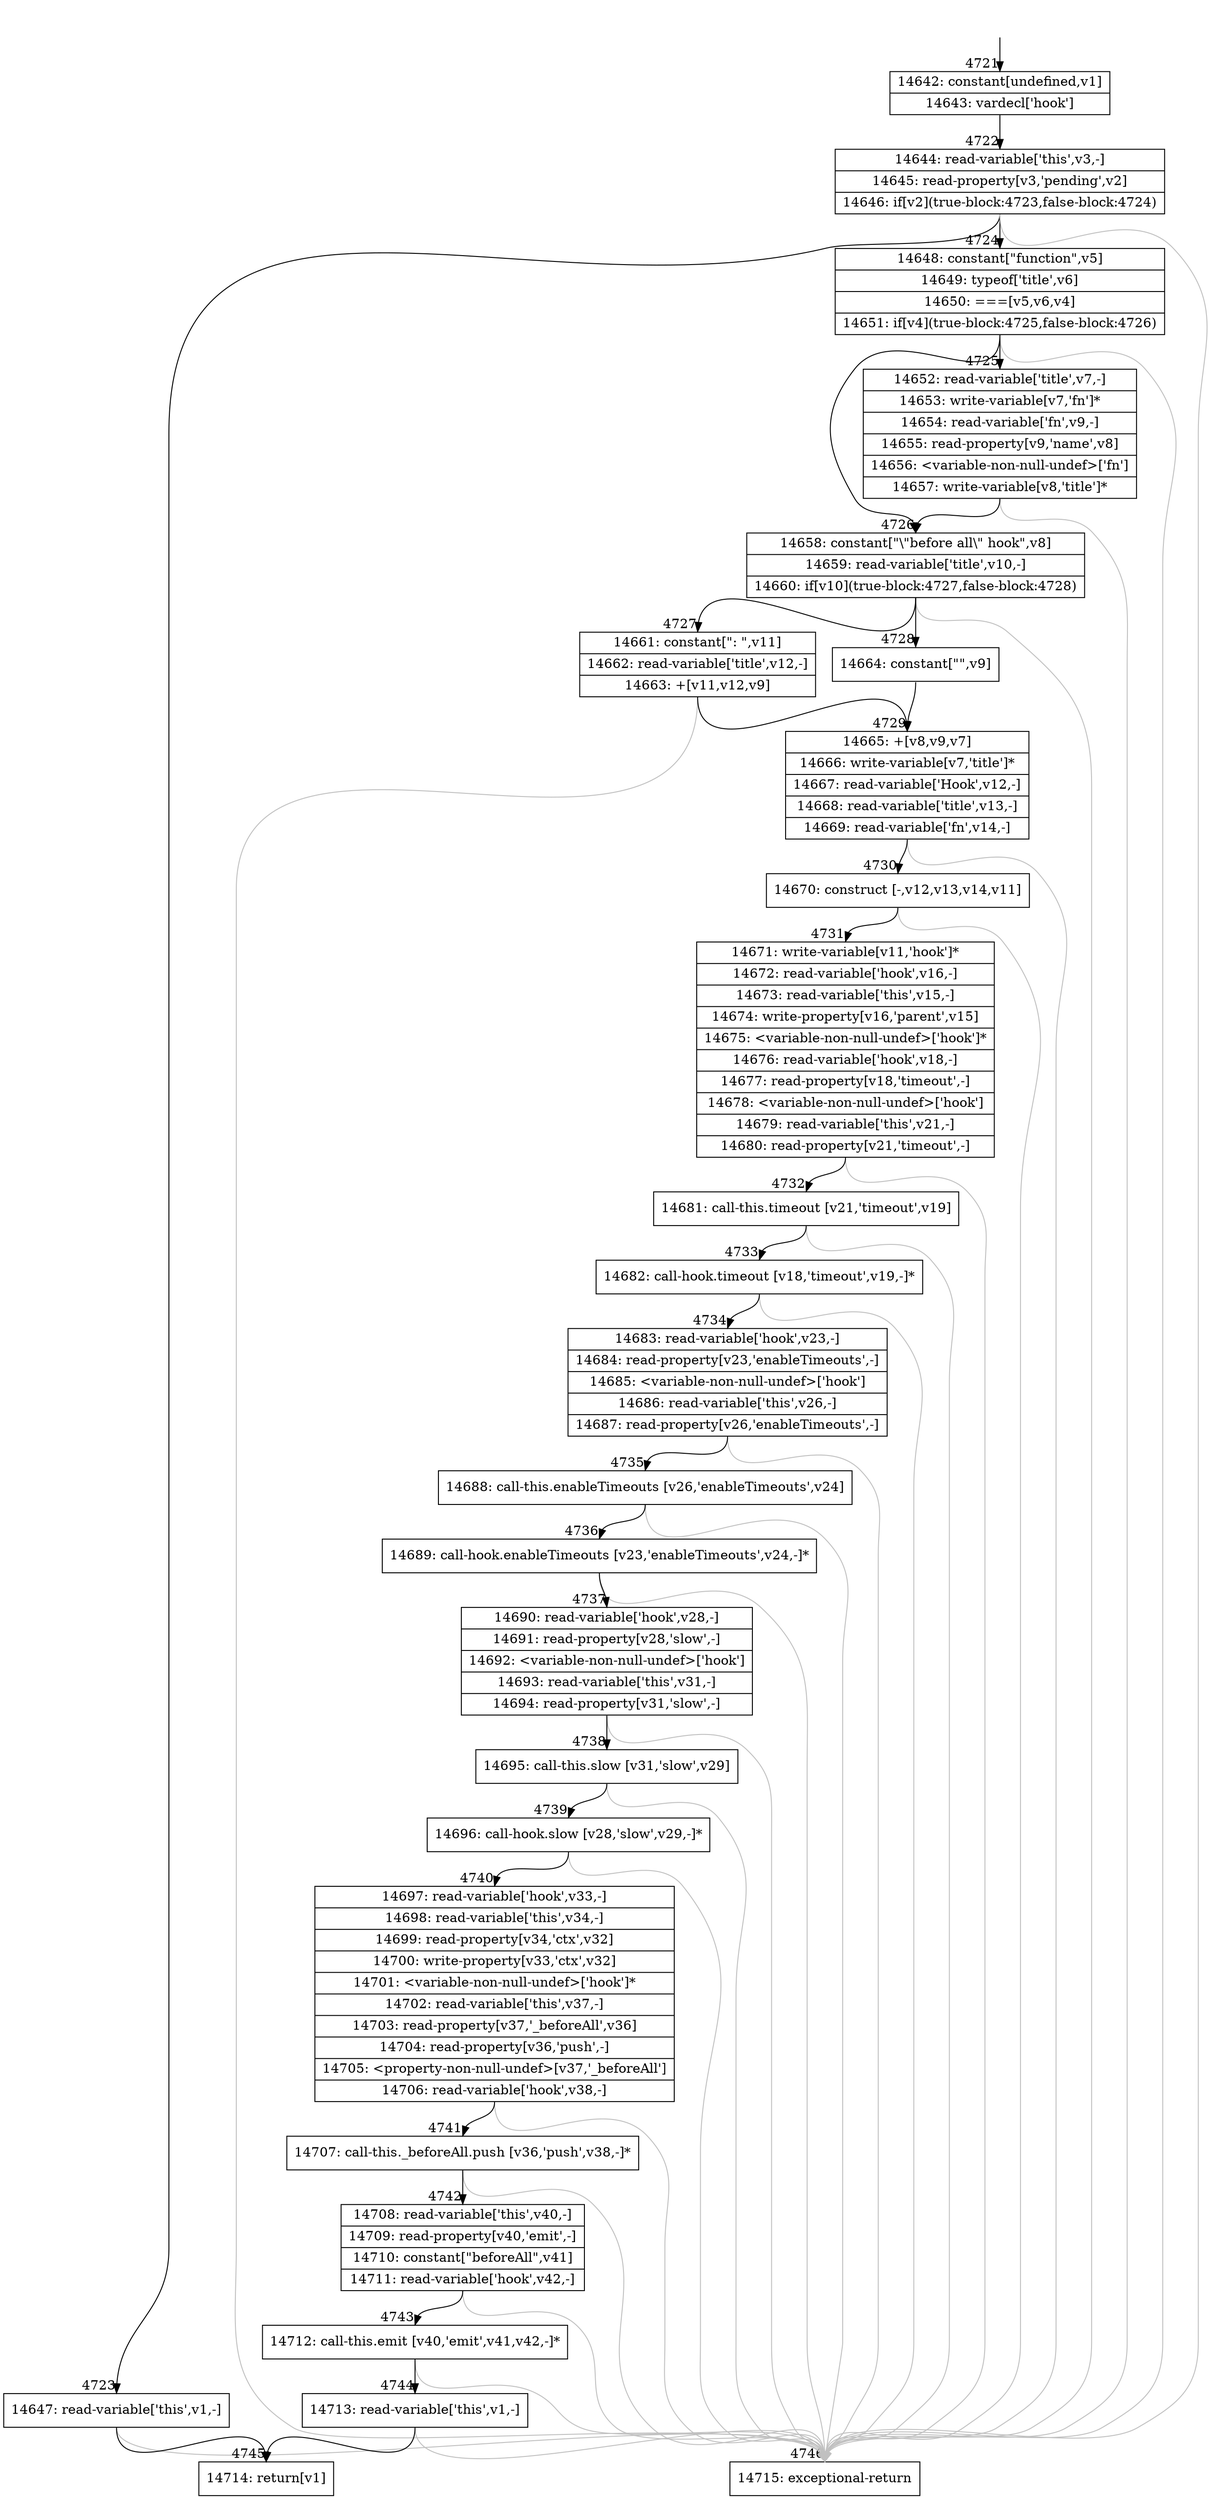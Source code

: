 digraph {
rankdir="TD"
BB_entry421[shape=none,label=""];
BB_entry421 -> BB4721 [tailport=s, headport=n, headlabel="    4721"]
BB4721 [shape=record label="{14642: constant[undefined,v1]|14643: vardecl['hook']}" ] 
BB4721 -> BB4722 [tailport=s, headport=n, headlabel="      4722"]
BB4722 [shape=record label="{14644: read-variable['this',v3,-]|14645: read-property[v3,'pending',v2]|14646: if[v2](true-block:4723,false-block:4724)}" ] 
BB4722 -> BB4723 [tailport=s, headport=n, headlabel="      4723"]
BB4722 -> BB4724 [tailport=s, headport=n, headlabel="      4724"]
BB4722 -> BB4746 [tailport=s, headport=n, color=gray, headlabel="      4746"]
BB4723 [shape=record label="{14647: read-variable['this',v1,-]}" ] 
BB4723 -> BB4745 [tailport=s, headport=n, headlabel="      4745"]
BB4723 -> BB4746 [tailport=s, headport=n, color=gray]
BB4724 [shape=record label="{14648: constant[\"function\",v5]|14649: typeof['title',v6]|14650: ===[v5,v6,v4]|14651: if[v4](true-block:4725,false-block:4726)}" ] 
BB4724 -> BB4725 [tailport=s, headport=n, headlabel="      4725"]
BB4724 -> BB4726 [tailport=s, headport=n, headlabel="      4726"]
BB4724 -> BB4746 [tailport=s, headport=n, color=gray]
BB4725 [shape=record label="{14652: read-variable['title',v7,-]|14653: write-variable[v7,'fn']*|14654: read-variable['fn',v9,-]|14655: read-property[v9,'name',v8]|14656: \<variable-non-null-undef\>['fn']|14657: write-variable[v8,'title']*}" ] 
BB4725 -> BB4726 [tailport=s, headport=n]
BB4725 -> BB4746 [tailport=s, headport=n, color=gray]
BB4726 [shape=record label="{14658: constant[\"\\\"before all\\\" hook\",v8]|14659: read-variable['title',v10,-]|14660: if[v10](true-block:4727,false-block:4728)}" ] 
BB4726 -> BB4727 [tailport=s, headport=n, headlabel="      4727"]
BB4726 -> BB4728 [tailport=s, headport=n, headlabel="      4728"]
BB4726 -> BB4746 [tailport=s, headport=n, color=gray]
BB4727 [shape=record label="{14661: constant[\": \",v11]|14662: read-variable['title',v12,-]|14663: +[v11,v12,v9]}" ] 
BB4727 -> BB4729 [tailport=s, headport=n, headlabel="      4729"]
BB4727 -> BB4746 [tailport=s, headport=n, color=gray]
BB4728 [shape=record label="{14664: constant[\"\",v9]}" ] 
BB4728 -> BB4729 [tailport=s, headport=n]
BB4729 [shape=record label="{14665: +[v8,v9,v7]|14666: write-variable[v7,'title']*|14667: read-variable['Hook',v12,-]|14668: read-variable['title',v13,-]|14669: read-variable['fn',v14,-]}" ] 
BB4729 -> BB4730 [tailport=s, headport=n, headlabel="      4730"]
BB4729 -> BB4746 [tailport=s, headport=n, color=gray]
BB4730 [shape=record label="{14670: construct [-,v12,v13,v14,v11]}" ] 
BB4730 -> BB4731 [tailport=s, headport=n, headlabel="      4731"]
BB4730 -> BB4746 [tailport=s, headport=n, color=gray]
BB4731 [shape=record label="{14671: write-variable[v11,'hook']*|14672: read-variable['hook',v16,-]|14673: read-variable['this',v15,-]|14674: write-property[v16,'parent',v15]|14675: \<variable-non-null-undef\>['hook']*|14676: read-variable['hook',v18,-]|14677: read-property[v18,'timeout',-]|14678: \<variable-non-null-undef\>['hook']|14679: read-variable['this',v21,-]|14680: read-property[v21,'timeout',-]}" ] 
BB4731 -> BB4732 [tailport=s, headport=n, headlabel="      4732"]
BB4731 -> BB4746 [tailport=s, headport=n, color=gray]
BB4732 [shape=record label="{14681: call-this.timeout [v21,'timeout',v19]}" ] 
BB4732 -> BB4733 [tailport=s, headport=n, headlabel="      4733"]
BB4732 -> BB4746 [tailport=s, headport=n, color=gray]
BB4733 [shape=record label="{14682: call-hook.timeout [v18,'timeout',v19,-]*}" ] 
BB4733 -> BB4734 [tailport=s, headport=n, headlabel="      4734"]
BB4733 -> BB4746 [tailport=s, headport=n, color=gray]
BB4734 [shape=record label="{14683: read-variable['hook',v23,-]|14684: read-property[v23,'enableTimeouts',-]|14685: \<variable-non-null-undef\>['hook']|14686: read-variable['this',v26,-]|14687: read-property[v26,'enableTimeouts',-]}" ] 
BB4734 -> BB4735 [tailport=s, headport=n, headlabel="      4735"]
BB4734 -> BB4746 [tailport=s, headport=n, color=gray]
BB4735 [shape=record label="{14688: call-this.enableTimeouts [v26,'enableTimeouts',v24]}" ] 
BB4735 -> BB4736 [tailport=s, headport=n, headlabel="      4736"]
BB4735 -> BB4746 [tailport=s, headport=n, color=gray]
BB4736 [shape=record label="{14689: call-hook.enableTimeouts [v23,'enableTimeouts',v24,-]*}" ] 
BB4736 -> BB4737 [tailport=s, headport=n, headlabel="      4737"]
BB4736 -> BB4746 [tailport=s, headport=n, color=gray]
BB4737 [shape=record label="{14690: read-variable['hook',v28,-]|14691: read-property[v28,'slow',-]|14692: \<variable-non-null-undef\>['hook']|14693: read-variable['this',v31,-]|14694: read-property[v31,'slow',-]}" ] 
BB4737 -> BB4738 [tailport=s, headport=n, headlabel="      4738"]
BB4737 -> BB4746 [tailport=s, headport=n, color=gray]
BB4738 [shape=record label="{14695: call-this.slow [v31,'slow',v29]}" ] 
BB4738 -> BB4739 [tailport=s, headport=n, headlabel="      4739"]
BB4738 -> BB4746 [tailport=s, headport=n, color=gray]
BB4739 [shape=record label="{14696: call-hook.slow [v28,'slow',v29,-]*}" ] 
BB4739 -> BB4740 [tailport=s, headport=n, headlabel="      4740"]
BB4739 -> BB4746 [tailport=s, headport=n, color=gray]
BB4740 [shape=record label="{14697: read-variable['hook',v33,-]|14698: read-variable['this',v34,-]|14699: read-property[v34,'ctx',v32]|14700: write-property[v33,'ctx',v32]|14701: \<variable-non-null-undef\>['hook']*|14702: read-variable['this',v37,-]|14703: read-property[v37,'_beforeAll',v36]|14704: read-property[v36,'push',-]|14705: \<property-non-null-undef\>[v37,'_beforeAll']|14706: read-variable['hook',v38,-]}" ] 
BB4740 -> BB4741 [tailport=s, headport=n, headlabel="      4741"]
BB4740 -> BB4746 [tailport=s, headport=n, color=gray]
BB4741 [shape=record label="{14707: call-this._beforeAll.push [v36,'push',v38,-]*}" ] 
BB4741 -> BB4742 [tailport=s, headport=n, headlabel="      4742"]
BB4741 -> BB4746 [tailport=s, headport=n, color=gray]
BB4742 [shape=record label="{14708: read-variable['this',v40,-]|14709: read-property[v40,'emit',-]|14710: constant[\"beforeAll\",v41]|14711: read-variable['hook',v42,-]}" ] 
BB4742 -> BB4743 [tailport=s, headport=n, headlabel="      4743"]
BB4742 -> BB4746 [tailport=s, headport=n, color=gray]
BB4743 [shape=record label="{14712: call-this.emit [v40,'emit',v41,v42,-]*}" ] 
BB4743 -> BB4744 [tailport=s, headport=n, headlabel="      4744"]
BB4743 -> BB4746 [tailport=s, headport=n, color=gray]
BB4744 [shape=record label="{14713: read-variable['this',v1,-]}" ] 
BB4744 -> BB4745 [tailport=s, headport=n]
BB4744 -> BB4746 [tailport=s, headport=n, color=gray]
BB4745 [shape=record label="{14714: return[v1]}" ] 
BB4746 [shape=record label="{14715: exceptional-return}" ] 
//#$~ 5487
}
